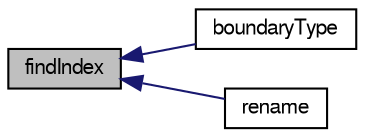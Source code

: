 digraph "findIndex"
{
  bgcolor="transparent";
  edge [fontname="FreeSans",fontsize="10",labelfontname="FreeSans",labelfontsize="10"];
  node [fontname="FreeSans",fontsize="10",shape=record];
  rankdir="LR";
  Node929 [label="findIndex",height=0.2,width=0.4,color="black", fillcolor="grey75", style="filled", fontcolor="black"];
  Node929 -> Node930 [dir="back",color="midnightblue",fontsize="10",style="solid",fontname="FreeSans"];
  Node930 [label="boundaryType",height=0.2,width=0.4,color="black",URL="$a21338.html#a1d50709b7dee1c0d4753f26c3d85bb69",tooltip="Return BoundaryType corresponding to patch &#39;name&#39;. "];
  Node929 -> Node931 [dir="back",color="midnightblue",fontsize="10",style="solid",fontname="FreeSans"];
  Node931 [label="rename",height=0.2,width=0.4,color="black",URL="$a21338.html#aed59ccda2efd155c21c4f4b593767843",tooltip="Rename regions. "];
}

